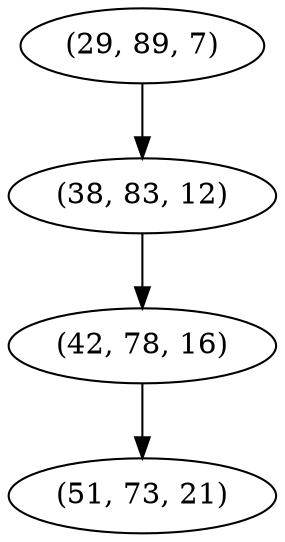 digraph tree {
    "(29, 89, 7)";
    "(38, 83, 12)";
    "(42, 78, 16)";
    "(51, 73, 21)";
    "(29, 89, 7)" -> "(38, 83, 12)";
    "(38, 83, 12)" -> "(42, 78, 16)";
    "(42, 78, 16)" -> "(51, 73, 21)";
}
